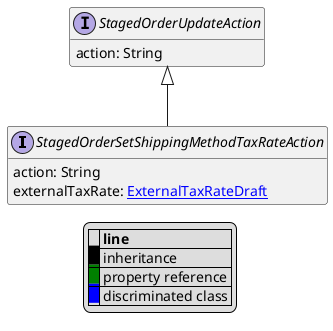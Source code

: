 @startuml

hide empty fields
hide empty methods
legend
|= |= line |
|<back:black>   </back>| inheritance |
|<back:green>   </back>| property reference |
|<back:blue>   </back>| discriminated class |
endlegend
interface StagedOrderSetShippingMethodTaxRateAction [[StagedOrderSetShippingMethodTaxRateAction.svg]] extends StagedOrderUpdateAction {
    action: String
    externalTaxRate: [[ExternalTaxRateDraft.svg ExternalTaxRateDraft]]
}
interface StagedOrderUpdateAction [[StagedOrderUpdateAction.svg]]  {
    action: String
}





@enduml
